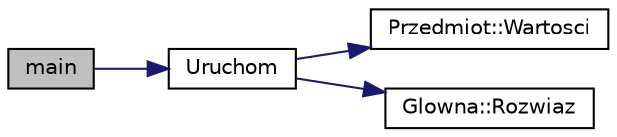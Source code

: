 digraph G
{
  edge [fontname="Helvetica",fontsize="10",labelfontname="Helvetica",labelfontsize="10"];
  node [fontname="Helvetica",fontsize="10",shape=record];
  rankdir="LR";
  Node1 [label="main",height=0.2,width=0.4,color="black", fillcolor="grey75", style="filled" fontcolor="black"];
  Node1 -> Node2 [color="midnightblue",fontsize="10",style="solid",fontname="Helvetica"];
  Node2 [label="Uruchom",height=0.2,width=0.4,color="black", fillcolor="white", style="filled",URL="$p__plecakowy_8hh.html#a1ba8b3d77ab5e65ef5530d3e368570bf",tooltip="Funkcja uruchamiajaca algorytm."];
  Node2 -> Node3 [color="midnightblue",fontsize="10",style="solid",fontname="Helvetica"];
  Node3 [label="Przedmiot::Wartosci",height=0.2,width=0.4,color="black", fillcolor="white", style="filled",URL="$class_przedmiot.html#a72bb08f410dd64bcf3ea5c9aa24683e4",tooltip="Funkcja przypisująca wartości obiektom klasy Przedmiot."];
  Node2 -> Node4 [color="midnightblue",fontsize="10",style="solid",fontname="Helvetica"];
  Node4 [label="Glowna::Rozwiaz",height=0.2,width=0.4,color="black", fillcolor="white", style="filled",URL="$class_glowna.html#aa9f48516b27afdd8a6019c231c1de04a",tooltip="Funkcja rozwiązująca problem plecakowy."];
}
